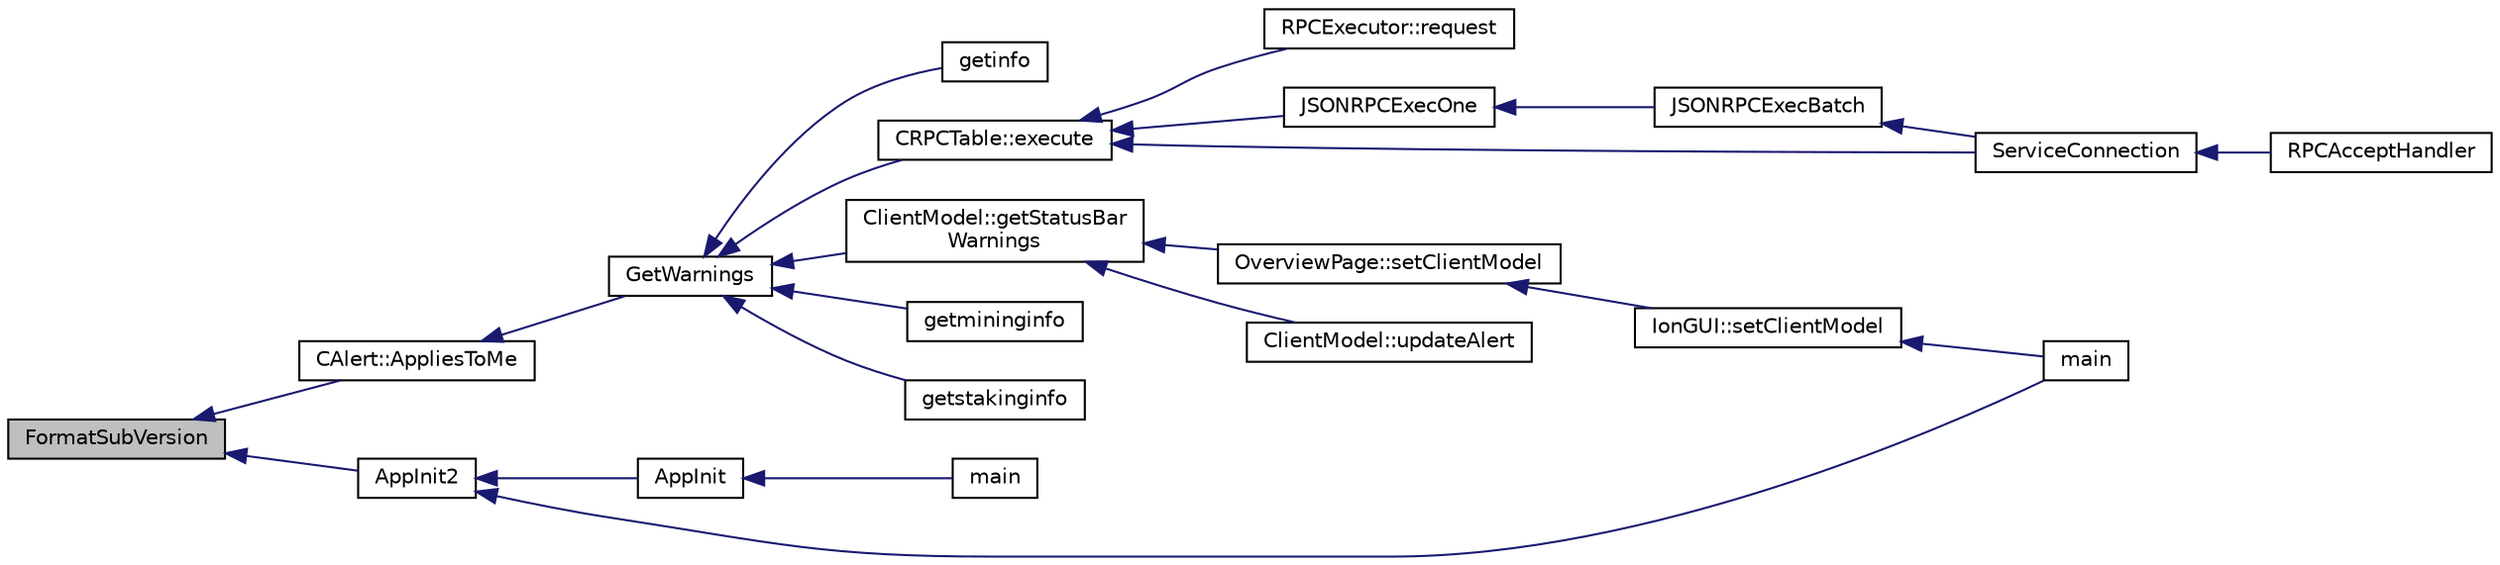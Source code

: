 digraph "FormatSubVersion"
{
  edge [fontname="Helvetica",fontsize="10",labelfontname="Helvetica",labelfontsize="10"];
  node [fontname="Helvetica",fontsize="10",shape=record];
  rankdir="LR";
  Node1374 [label="FormatSubVersion",height=0.2,width=0.4,color="black", fillcolor="grey75", style="filled", fontcolor="black"];
  Node1374 -> Node1375 [dir="back",color="midnightblue",fontsize="10",style="solid",fontname="Helvetica"];
  Node1375 [label="CAlert::AppliesToMe",height=0.2,width=0.4,color="black", fillcolor="white", style="filled",URL="$db/dff/class_c_alert.html#aba79cc9e957446fe93f05cb18f12b24b"];
  Node1375 -> Node1376 [dir="back",color="midnightblue",fontsize="10",style="solid",fontname="Helvetica"];
  Node1376 [label="GetWarnings",height=0.2,width=0.4,color="black", fillcolor="white", style="filled",URL="$df/d0a/main_8cpp.html#a70b1d1b79f1c760e65c960713b87b732"];
  Node1376 -> Node1377 [dir="back",color="midnightblue",fontsize="10",style="solid",fontname="Helvetica"];
  Node1377 [label="ClientModel::getStatusBar\lWarnings",height=0.2,width=0.4,color="black", fillcolor="white", style="filled",URL="$df/d25/class_client_model.html#a16718fa6c90ac5bce0ce1dcbfb3ec95c",tooltip="Return warnings to be displayed in status bar. "];
  Node1377 -> Node1378 [dir="back",color="midnightblue",fontsize="10",style="solid",fontname="Helvetica"];
  Node1378 [label="ClientModel::updateAlert",height=0.2,width=0.4,color="black", fillcolor="white", style="filled",URL="$df/d25/class_client_model.html#a16758b18ded91ceba202d6023cad4b51"];
  Node1377 -> Node1379 [dir="back",color="midnightblue",fontsize="10",style="solid",fontname="Helvetica"];
  Node1379 [label="OverviewPage::setClientModel",height=0.2,width=0.4,color="black", fillcolor="white", style="filled",URL="$d1/d91/class_overview_page.html#a5d2610ab2b9c58e3b5f67c05f984e097"];
  Node1379 -> Node1380 [dir="back",color="midnightblue",fontsize="10",style="solid",fontname="Helvetica"];
  Node1380 [label="IonGUI::setClientModel",height=0.2,width=0.4,color="black", fillcolor="white", style="filled",URL="$dc/d0b/class_ion_g_u_i.html#aee0c583c834ce4f4c598c29db83b0680",tooltip="Set the client model. "];
  Node1380 -> Node1381 [dir="back",color="midnightblue",fontsize="10",style="solid",fontname="Helvetica"];
  Node1381 [label="main",height=0.2,width=0.4,color="black", fillcolor="white", style="filled",URL="$d5/d2d/ion_8cpp.html#a0ddf1224851353fc92bfbff6f499fa97"];
  Node1376 -> Node1382 [dir="back",color="midnightblue",fontsize="10",style="solid",fontname="Helvetica"];
  Node1382 [label="getmininginfo",height=0.2,width=0.4,color="black", fillcolor="white", style="filled",URL="$d4/ddd/rpcmining_8cpp.html#a89c187faff7322c7d15134d13570ca1e"];
  Node1376 -> Node1383 [dir="back",color="midnightblue",fontsize="10",style="solid",fontname="Helvetica"];
  Node1383 [label="getstakinginfo",height=0.2,width=0.4,color="black", fillcolor="white", style="filled",URL="$d4/ddd/rpcmining_8cpp.html#aedf628177ea04e0077d9d530963d40d6"];
  Node1376 -> Node1384 [dir="back",color="midnightblue",fontsize="10",style="solid",fontname="Helvetica"];
  Node1384 [label="getinfo",height=0.2,width=0.4,color="black", fillcolor="white", style="filled",URL="$db/d48/rpcmisc_8cpp.html#a70335b93783d51e48d276a1e08bd721a"];
  Node1376 -> Node1385 [dir="back",color="midnightblue",fontsize="10",style="solid",fontname="Helvetica"];
  Node1385 [label="CRPCTable::execute",height=0.2,width=0.4,color="black", fillcolor="white", style="filled",URL="$d2/d6c/class_c_r_p_c_table.html#a18a39759205e739d86a35a1c92243760",tooltip="Execute a method. "];
  Node1385 -> Node1386 [dir="back",color="midnightblue",fontsize="10",style="solid",fontname="Helvetica"];
  Node1386 [label="RPCExecutor::request",height=0.2,width=0.4,color="black", fillcolor="white", style="filled",URL="$de/dd5/class_r_p_c_executor.html#a26e314b5c74eef7a5d310578e1cdb1eb"];
  Node1385 -> Node1387 [dir="back",color="midnightblue",fontsize="10",style="solid",fontname="Helvetica"];
  Node1387 [label="JSONRPCExecOne",height=0.2,width=0.4,color="black", fillcolor="white", style="filled",URL="$d6/d76/rpcserver_8cpp.html#aa84f3199884bd0fa01edad0aa99602ef"];
  Node1387 -> Node1388 [dir="back",color="midnightblue",fontsize="10",style="solid",fontname="Helvetica"];
  Node1388 [label="JSONRPCExecBatch",height=0.2,width=0.4,color="black", fillcolor="white", style="filled",URL="$d6/d76/rpcserver_8cpp.html#ad7931d42076c069db94baae77ec7f2fc"];
  Node1388 -> Node1389 [dir="back",color="midnightblue",fontsize="10",style="solid",fontname="Helvetica"];
  Node1389 [label="ServiceConnection",height=0.2,width=0.4,color="black", fillcolor="white", style="filled",URL="$d6/d76/rpcserver_8cpp.html#adda5af922ba2f27c9f6219394d3c4f4c"];
  Node1389 -> Node1390 [dir="back",color="midnightblue",fontsize="10",style="solid",fontname="Helvetica"];
  Node1390 [label="RPCAcceptHandler",height=0.2,width=0.4,color="black", fillcolor="white", style="filled",URL="$d6/d76/rpcserver_8cpp.html#a1e6c8e04570f3b8f8a9fc49c2550f18c",tooltip="Accept and handle incoming connection. "];
  Node1385 -> Node1389 [dir="back",color="midnightblue",fontsize="10",style="solid",fontname="Helvetica"];
  Node1374 -> Node1391 [dir="back",color="midnightblue",fontsize="10",style="solid",fontname="Helvetica"];
  Node1391 [label="AppInit2",height=0.2,width=0.4,color="black", fillcolor="white", style="filled",URL="$d8/dc0/init_8h.html#a1a4c1bfbf6ba1db77e988b89b9cadfd3",tooltip="Initialize ion. "];
  Node1391 -> Node1392 [dir="back",color="midnightblue",fontsize="10",style="solid",fontname="Helvetica"];
  Node1392 [label="AppInit",height=0.2,width=0.4,color="black", fillcolor="white", style="filled",URL="$d4/d35/iond_8cpp.html#ac59316b767e6984e1285f0531275286b"];
  Node1392 -> Node1393 [dir="back",color="midnightblue",fontsize="10",style="solid",fontname="Helvetica"];
  Node1393 [label="main",height=0.2,width=0.4,color="black", fillcolor="white", style="filled",URL="$d4/d35/iond_8cpp.html#a0ddf1224851353fc92bfbff6f499fa97"];
  Node1391 -> Node1381 [dir="back",color="midnightblue",fontsize="10",style="solid",fontname="Helvetica"];
}
